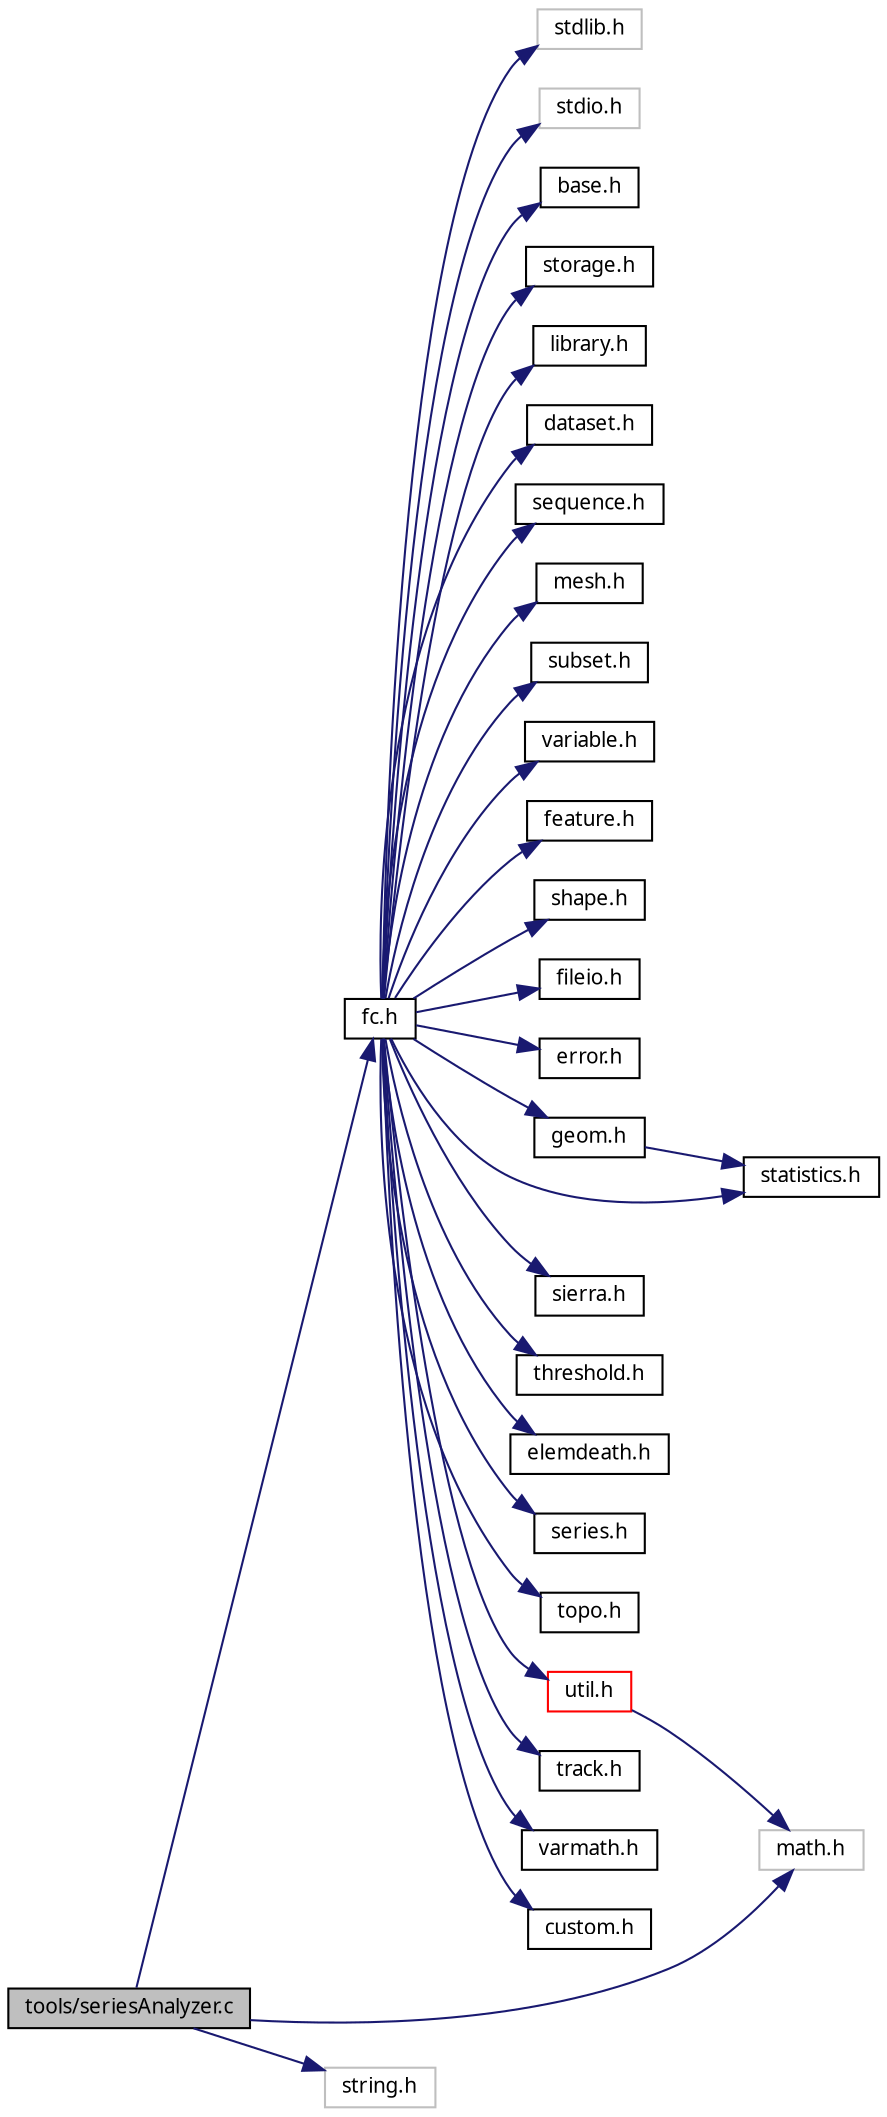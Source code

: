 digraph G
{
  edge [fontname="FreeSans.ttf",fontsize=10,labelfontname="FreeSans.ttf",labelfontsize=10];
  node [fontname="FreeSans.ttf",fontsize=10,shape=record];
  rankdir=LR;
  Node1 [label="tools/seriesAnalyzer.c",height=0.2,width=0.4,color="black", fillcolor="grey75", style="filled" fontcolor="black"];
  Node1 -> Node2 [color="midnightblue",fontsize=10,style="solid",fontname="FreeSans.ttf"];
  Node2 [label="fc.h",height=0.2,width=0.4,color="black", fillcolor="white", style="filled",URL="$fc_8h.html"];
  Node2 -> Node3 [color="midnightblue",fontsize=10,style="solid",fontname="FreeSans.ttf"];
  Node3 [label="stdlib.h",height=0.2,width=0.4,color="grey75", fillcolor="white", style="filled"];
  Node2 -> Node4 [color="midnightblue",fontsize=10,style="solid",fontname="FreeSans.ttf"];
  Node4 [label="stdio.h",height=0.2,width=0.4,color="grey75", fillcolor="white", style="filled"];
  Node2 -> Node5 [color="midnightblue",fontsize=10,style="solid",fontname="FreeSans.ttf"];
  Node5 [label="base.h",height=0.2,width=0.4,color="black", fillcolor="white", style="filled",URL="$base_8h.html"];
  Node2 -> Node6 [color="midnightblue",fontsize=10,style="solid",fontname="FreeSans.ttf"];
  Node6 [label="storage.h",height=0.2,width=0.4,color="black", fillcolor="white", style="filled",URL="$storage_8h.html"];
  Node2 -> Node7 [color="midnightblue",fontsize=10,style="solid",fontname="FreeSans.ttf"];
  Node7 [label="library.h",height=0.2,width=0.4,color="black", fillcolor="white", style="filled",URL="$library_8h.html"];
  Node2 -> Node8 [color="midnightblue",fontsize=10,style="solid",fontname="FreeSans.ttf"];
  Node8 [label="dataset.h",height=0.2,width=0.4,color="black", fillcolor="white", style="filled",URL="$dataset_8h.html"];
  Node2 -> Node9 [color="midnightblue",fontsize=10,style="solid",fontname="FreeSans.ttf"];
  Node9 [label="sequence.h",height=0.2,width=0.4,color="black", fillcolor="white", style="filled",URL="$sequence_8h.html"];
  Node2 -> Node10 [color="midnightblue",fontsize=10,style="solid",fontname="FreeSans.ttf"];
  Node10 [label="mesh.h",height=0.2,width=0.4,color="black", fillcolor="white", style="filled",URL="$mesh_8h.html"];
  Node2 -> Node11 [color="midnightblue",fontsize=10,style="solid",fontname="FreeSans.ttf"];
  Node11 [label="subset.h",height=0.2,width=0.4,color="black", fillcolor="white", style="filled",URL="$subset_8h.html"];
  Node2 -> Node12 [color="midnightblue",fontsize=10,style="solid",fontname="FreeSans.ttf"];
  Node12 [label="variable.h",height=0.2,width=0.4,color="black", fillcolor="white", style="filled",URL="$variable_8h.html"];
  Node2 -> Node13 [color="midnightblue",fontsize=10,style="solid",fontname="FreeSans.ttf"];
  Node13 [label="feature.h",height=0.2,width=0.4,color="black", fillcolor="white", style="filled",URL="$feature_8h.html"];
  Node2 -> Node14 [color="midnightblue",fontsize=10,style="solid",fontname="FreeSans.ttf"];
  Node14 [label="shape.h",height=0.2,width=0.4,color="black", fillcolor="white", style="filled",URL="$shape_8h.html"];
  Node2 -> Node15 [color="midnightblue",fontsize=10,style="solid",fontname="FreeSans.ttf"];
  Node15 [label="fileio.h",height=0.2,width=0.4,color="black", fillcolor="white", style="filled",URL="$fileio_8h.html"];
  Node2 -> Node16 [color="midnightblue",fontsize=10,style="solid",fontname="FreeSans.ttf"];
  Node16 [label="error.h",height=0.2,width=0.4,color="black", fillcolor="white", style="filled",URL="$error_8h.html"];
  Node2 -> Node17 [color="midnightblue",fontsize=10,style="solid",fontname="FreeSans.ttf"];
  Node17 [label="geom.h",height=0.2,width=0.4,color="black", fillcolor="white", style="filled",URL="$geom_8h.html"];
  Node17 -> Node18 [color="midnightblue",fontsize=10,style="solid",fontname="FreeSans.ttf"];
  Node18 [label="statistics.h",height=0.2,width=0.4,color="black", fillcolor="white", style="filled",URL="$statistics_8h.html"];
  Node2 -> Node19 [color="midnightblue",fontsize=10,style="solid",fontname="FreeSans.ttf"];
  Node19 [label="sierra.h",height=0.2,width=0.4,color="black", fillcolor="white", style="filled",URL="$sierra_8h.html"];
  Node2 -> Node18 [color="midnightblue",fontsize=10,style="solid",fontname="FreeSans.ttf"];
  Node2 -> Node20 [color="midnightblue",fontsize=10,style="solid",fontname="FreeSans.ttf"];
  Node20 [label="threshold.h",height=0.2,width=0.4,color="black", fillcolor="white", style="filled",URL="$threshold_8h.html"];
  Node2 -> Node21 [color="midnightblue",fontsize=10,style="solid",fontname="FreeSans.ttf"];
  Node21 [label="elemdeath.h",height=0.2,width=0.4,color="black", fillcolor="white", style="filled",URL="$elemdeath_8h.html"];
  Node2 -> Node22 [color="midnightblue",fontsize=10,style="solid",fontname="FreeSans.ttf"];
  Node22 [label="series.h",height=0.2,width=0.4,color="black", fillcolor="white", style="filled",URL="$series_8h.html"];
  Node2 -> Node23 [color="midnightblue",fontsize=10,style="solid",fontname="FreeSans.ttf"];
  Node23 [label="topo.h",height=0.2,width=0.4,color="black", fillcolor="white", style="filled",URL="$topo_8h.html"];
  Node2 -> Node24 [color="midnightblue",fontsize=10,style="solid",fontname="FreeSans.ttf"];
  Node24 [label="util.h",height=0.2,width=0.4,color="red", fillcolor="white", style="filled",URL="$util_8h.html"];
  Node24 -> Node25 [color="midnightblue",fontsize=10,style="solid",fontname="FreeSans.ttf"];
  Node25 [label="math.h",height=0.2,width=0.4,color="grey75", fillcolor="white", style="filled"];
  Node2 -> Node26 [color="midnightblue",fontsize=10,style="solid",fontname="FreeSans.ttf"];
  Node26 [label="track.h",height=0.2,width=0.4,color="black", fillcolor="white", style="filled",URL="$track_8h.html"];
  Node2 -> Node27 [color="midnightblue",fontsize=10,style="solid",fontname="FreeSans.ttf"];
  Node27 [label="varmath.h",height=0.2,width=0.4,color="black", fillcolor="white", style="filled",URL="$varmath_8h.html"];
  Node2 -> Node28 [color="midnightblue",fontsize=10,style="solid",fontname="FreeSans.ttf"];
  Node28 [label="custom.h",height=0.2,width=0.4,color="black", fillcolor="white", style="filled",URL="$custom_8h.html"];
  Node1 -> Node25 [color="midnightblue",fontsize=10,style="solid",fontname="FreeSans.ttf"];
  Node1 -> Node29 [color="midnightblue",fontsize=10,style="solid",fontname="FreeSans.ttf"];
  Node29 [label="string.h",height=0.2,width=0.4,color="grey75", fillcolor="white", style="filled"];
}
